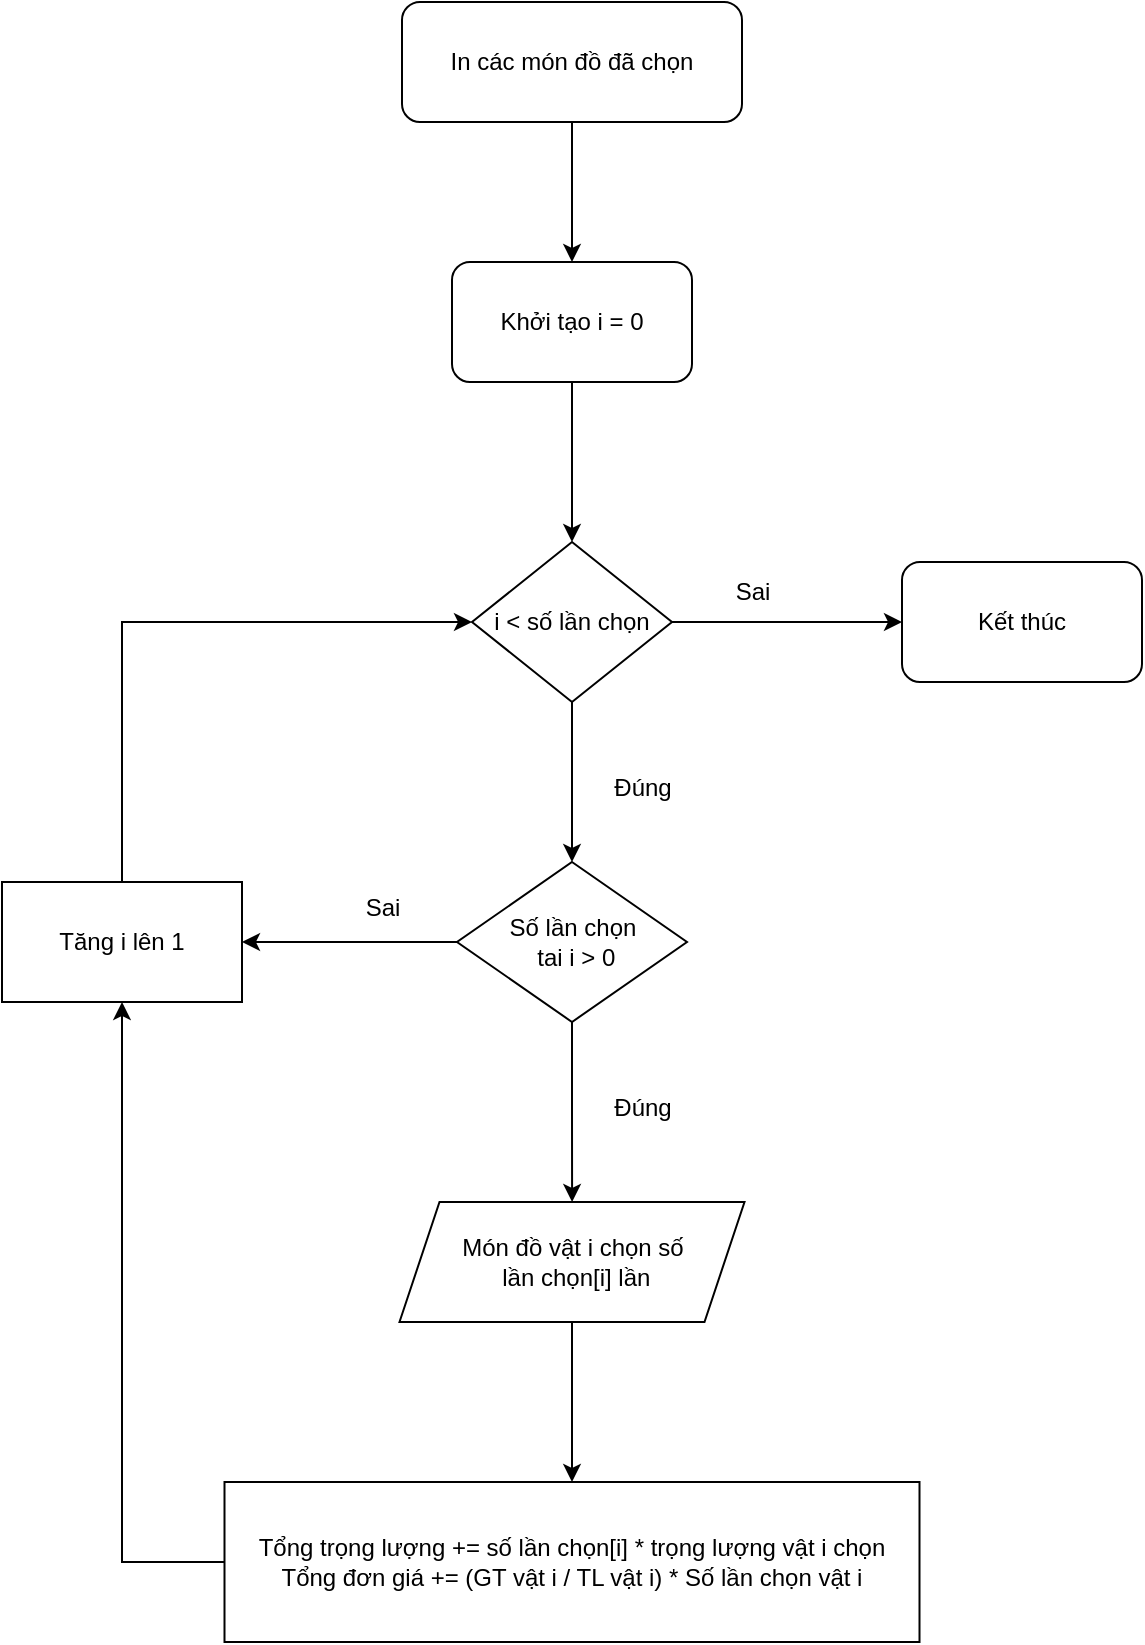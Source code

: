 <mxfile version="24.7.17">
  <diagram name="Page-1" id="OqdMRoAYMKuFAS-dvYNn">
    <mxGraphModel dx="1036" dy="654" grid="1" gridSize="10" guides="1" tooltips="1" connect="1" arrows="1" fold="1" page="1" pageScale="1" pageWidth="850" pageHeight="1100" math="0" shadow="0">
      <root>
        <mxCell id="0" />
        <mxCell id="1" parent="0" />
        <mxCell id="Vv0W8BuGLOyLWaXfWfYJ-10" value="" style="edgeStyle=orthogonalEdgeStyle;rounded=0;orthogonalLoop=1;jettySize=auto;html=1;" edge="1" parent="1" source="Vv0W8BuGLOyLWaXfWfYJ-1" target="Vv0W8BuGLOyLWaXfWfYJ-2">
          <mxGeometry relative="1" as="geometry" />
        </mxCell>
        <mxCell id="Vv0W8BuGLOyLWaXfWfYJ-1" value="In các món đồ đã chọn" style="rounded=1;whiteSpace=wrap;html=1;" vertex="1" parent="1">
          <mxGeometry x="320" y="30" width="170" height="60" as="geometry" />
        </mxCell>
        <mxCell id="Vv0W8BuGLOyLWaXfWfYJ-11" value="" style="edgeStyle=orthogonalEdgeStyle;rounded=0;orthogonalLoop=1;jettySize=auto;html=1;" edge="1" parent="1" source="Vv0W8BuGLOyLWaXfWfYJ-2" target="Vv0W8BuGLOyLWaXfWfYJ-3">
          <mxGeometry relative="1" as="geometry" />
        </mxCell>
        <mxCell id="Vv0W8BuGLOyLWaXfWfYJ-2" value="Khởi tạo i = 0" style="rounded=1;whiteSpace=wrap;html=1;" vertex="1" parent="1">
          <mxGeometry x="345" y="160" width="120" height="60" as="geometry" />
        </mxCell>
        <mxCell id="Vv0W8BuGLOyLWaXfWfYJ-12" value="" style="edgeStyle=orthogonalEdgeStyle;rounded=0;orthogonalLoop=1;jettySize=auto;html=1;" edge="1" parent="1" source="Vv0W8BuGLOyLWaXfWfYJ-3" target="Vv0W8BuGLOyLWaXfWfYJ-4">
          <mxGeometry relative="1" as="geometry" />
        </mxCell>
        <mxCell id="Vv0W8BuGLOyLWaXfWfYJ-3" value="i &amp;lt; số lần chọn" style="rhombus;whiteSpace=wrap;html=1;" vertex="1" parent="1">
          <mxGeometry x="355" y="300" width="100" height="80" as="geometry" />
        </mxCell>
        <mxCell id="Vv0W8BuGLOyLWaXfWfYJ-13" value="" style="edgeStyle=orthogonalEdgeStyle;rounded=0;orthogonalLoop=1;jettySize=auto;html=1;" edge="1" parent="1" source="Vv0W8BuGLOyLWaXfWfYJ-4" target="Vv0W8BuGLOyLWaXfWfYJ-5">
          <mxGeometry relative="1" as="geometry" />
        </mxCell>
        <mxCell id="Vv0W8BuGLOyLWaXfWfYJ-4" value="Số lần chọn&lt;div&gt;&amp;nbsp;tai i &amp;gt; 0&lt;/div&gt;" style="rhombus;whiteSpace=wrap;html=1;" vertex="1" parent="1">
          <mxGeometry x="347.5" y="460" width="115" height="80" as="geometry" />
        </mxCell>
        <mxCell id="Vv0W8BuGLOyLWaXfWfYJ-14" value="" style="edgeStyle=orthogonalEdgeStyle;rounded=0;orthogonalLoop=1;jettySize=auto;html=1;" edge="1" parent="1" source="Vv0W8BuGLOyLWaXfWfYJ-5" target="Vv0W8BuGLOyLWaXfWfYJ-6">
          <mxGeometry relative="1" as="geometry" />
        </mxCell>
        <mxCell id="Vv0W8BuGLOyLWaXfWfYJ-5" value="Món đồ vật i chọn số&lt;div&gt;&amp;nbsp;lần chọn[i] lần&lt;/div&gt;" style="shape=parallelogram;perimeter=parallelogramPerimeter;whiteSpace=wrap;html=1;fixedSize=1;" vertex="1" parent="1">
          <mxGeometry x="318.75" y="630" width="172.5" height="60" as="geometry" />
        </mxCell>
        <mxCell id="Vv0W8BuGLOyLWaXfWfYJ-6" value="Tổng trọng lượng += số lần chọn[i] * trọng lượng vật i chọn&lt;div&gt;Tổng đơn giá += (GT vật i / TL vật i) * Số lần chọn vật i&lt;/div&gt;" style="rounded=0;whiteSpace=wrap;html=1;" vertex="1" parent="1">
          <mxGeometry x="231.25" y="770" width="347.5" height="80" as="geometry" />
        </mxCell>
        <mxCell id="Vv0W8BuGLOyLWaXfWfYJ-7" value="Tăng i lên 1" style="rounded=0;whiteSpace=wrap;html=1;" vertex="1" parent="1">
          <mxGeometry x="120" y="470" width="120" height="60" as="geometry" />
        </mxCell>
        <mxCell id="Vv0W8BuGLOyLWaXfWfYJ-8" value="Kết thúc" style="rounded=1;whiteSpace=wrap;html=1;" vertex="1" parent="1">
          <mxGeometry x="570" y="310" width="120" height="60" as="geometry" />
        </mxCell>
        <mxCell id="Vv0W8BuGLOyLWaXfWfYJ-9" value="" style="endArrow=classic;html=1;rounded=0;exitX=0;exitY=0.5;exitDx=0;exitDy=0;entryX=0.5;entryY=1;entryDx=0;entryDy=0;" edge="1" parent="1" source="Vv0W8BuGLOyLWaXfWfYJ-6" target="Vv0W8BuGLOyLWaXfWfYJ-7">
          <mxGeometry width="50" height="50" relative="1" as="geometry">
            <mxPoint x="420" y="690" as="sourcePoint" />
            <mxPoint x="470" y="640" as="targetPoint" />
            <Array as="points">
              <mxPoint x="180" y="810" />
            </Array>
          </mxGeometry>
        </mxCell>
        <mxCell id="Vv0W8BuGLOyLWaXfWfYJ-15" value="" style="endArrow=classic;html=1;rounded=0;exitX=0.5;exitY=0;exitDx=0;exitDy=0;entryX=0;entryY=0.5;entryDx=0;entryDy=0;" edge="1" parent="1" source="Vv0W8BuGLOyLWaXfWfYJ-7" target="Vv0W8BuGLOyLWaXfWfYJ-3">
          <mxGeometry width="50" height="50" relative="1" as="geometry">
            <mxPoint x="450" y="610" as="sourcePoint" />
            <mxPoint x="500" y="560" as="targetPoint" />
            <Array as="points">
              <mxPoint x="180" y="340" />
            </Array>
          </mxGeometry>
        </mxCell>
        <mxCell id="Vv0W8BuGLOyLWaXfWfYJ-16" value="" style="endArrow=classic;html=1;rounded=0;exitX=1;exitY=0.5;exitDx=0;exitDy=0;entryX=0;entryY=0.5;entryDx=0;entryDy=0;" edge="1" parent="1" source="Vv0W8BuGLOyLWaXfWfYJ-3" target="Vv0W8BuGLOyLWaXfWfYJ-8">
          <mxGeometry width="50" height="50" relative="1" as="geometry">
            <mxPoint x="450" y="610" as="sourcePoint" />
            <mxPoint x="500" y="560" as="targetPoint" />
          </mxGeometry>
        </mxCell>
        <mxCell id="Vv0W8BuGLOyLWaXfWfYJ-17" value="Đúng" style="text;html=1;align=center;verticalAlign=middle;resizable=0;points=[];autosize=1;strokeColor=none;fillColor=none;" vertex="1" parent="1">
          <mxGeometry x="415" y="408" width="50" height="30" as="geometry" />
        </mxCell>
        <mxCell id="Vv0W8BuGLOyLWaXfWfYJ-18" value="Đúng" style="text;html=1;align=center;verticalAlign=middle;resizable=0;points=[];autosize=1;strokeColor=none;fillColor=none;" vertex="1" parent="1">
          <mxGeometry x="415" y="568" width="50" height="30" as="geometry" />
        </mxCell>
        <mxCell id="Vv0W8BuGLOyLWaXfWfYJ-19" value="" style="endArrow=classic;html=1;rounded=0;exitX=0;exitY=0.5;exitDx=0;exitDy=0;entryX=1;entryY=0.5;entryDx=0;entryDy=0;" edge="1" parent="1" source="Vv0W8BuGLOyLWaXfWfYJ-4" target="Vv0W8BuGLOyLWaXfWfYJ-7">
          <mxGeometry width="50" height="50" relative="1" as="geometry">
            <mxPoint x="450" y="550" as="sourcePoint" />
            <mxPoint x="500" y="500" as="targetPoint" />
          </mxGeometry>
        </mxCell>
        <mxCell id="Vv0W8BuGLOyLWaXfWfYJ-20" value="Sai" style="text;html=1;align=center;verticalAlign=middle;resizable=0;points=[];autosize=1;strokeColor=none;fillColor=none;" vertex="1" parent="1">
          <mxGeometry x="290" y="468" width="40" height="30" as="geometry" />
        </mxCell>
        <mxCell id="Vv0W8BuGLOyLWaXfWfYJ-21" value="Sai" style="text;html=1;align=center;verticalAlign=middle;resizable=0;points=[];autosize=1;strokeColor=none;fillColor=none;" vertex="1" parent="1">
          <mxGeometry x="475" y="310" width="40" height="30" as="geometry" />
        </mxCell>
      </root>
    </mxGraphModel>
  </diagram>
</mxfile>
